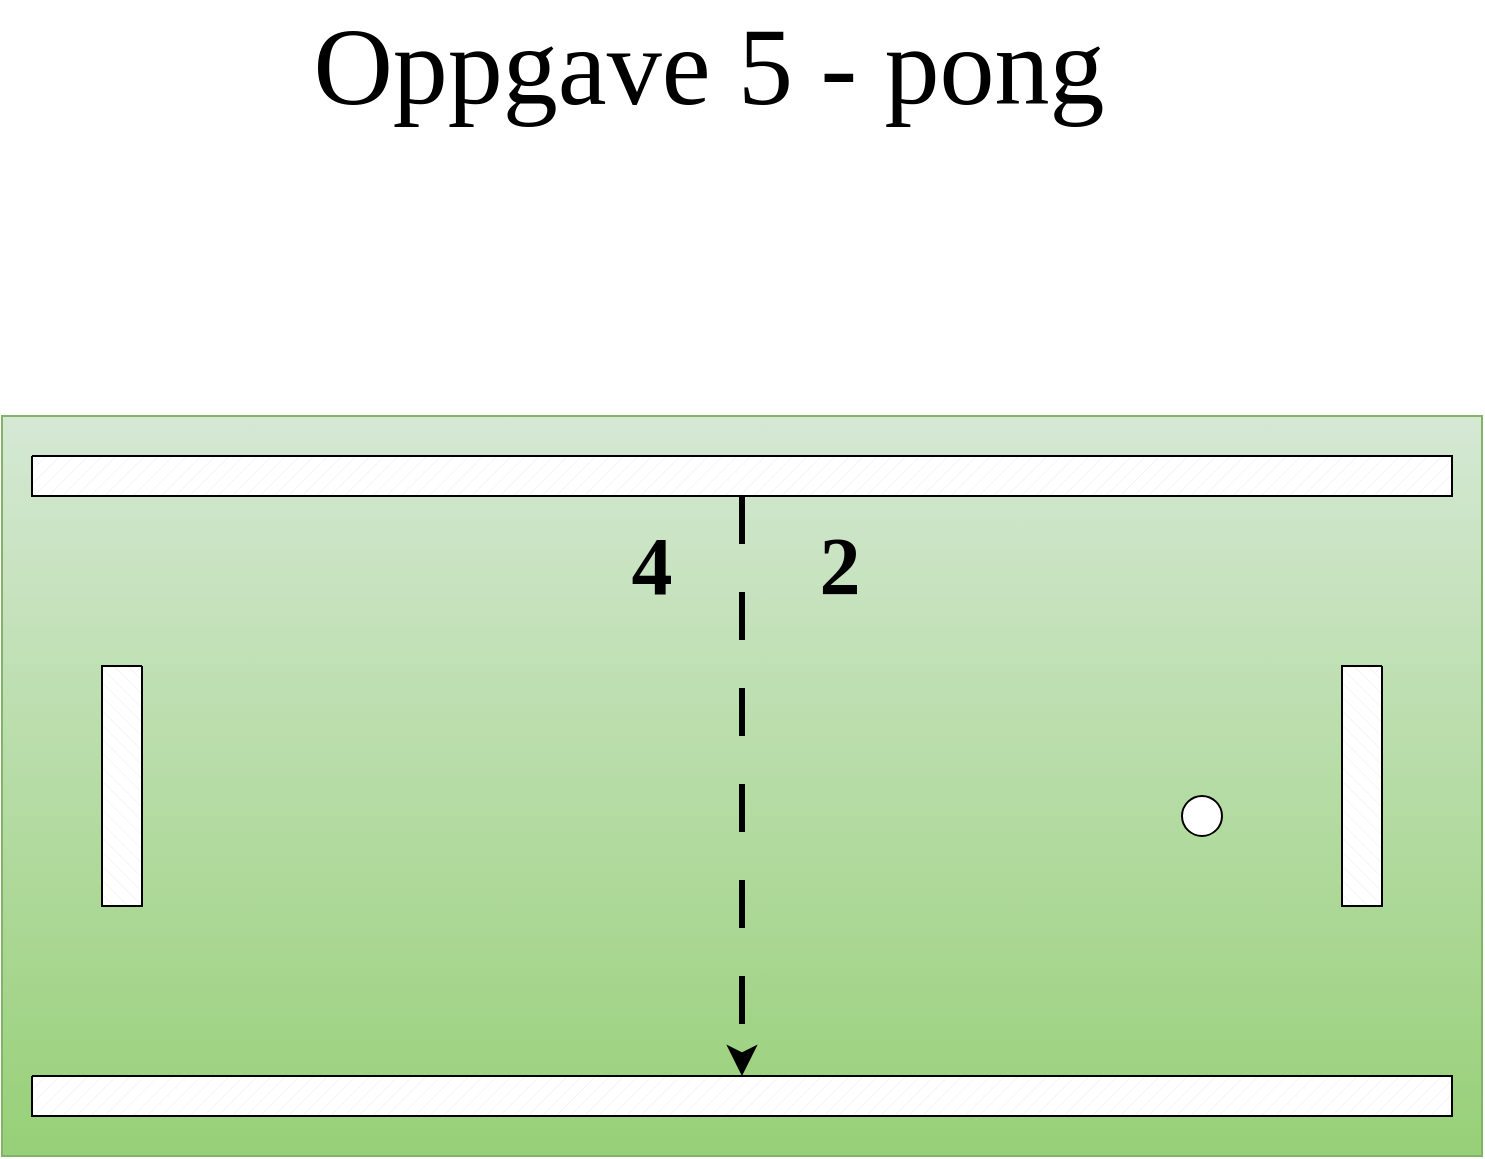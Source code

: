 <mxfile version="22.1.2" type="device" pages="2">
  <diagram id="SGL8RjGbKDDyJL40KzJ3" name="Skisse">
    <mxGraphModel dx="1590" dy="1212" grid="1" gridSize="10" guides="1" tooltips="1" connect="1" arrows="1" fold="1" page="1" pageScale="1" pageWidth="827" pageHeight="1169" math="0" shadow="0">
      <root>
        <mxCell id="0" />
        <mxCell id="1" parent="0" />
        <mxCell id="DZYke06Kui_ypfYTrmYR-1" value="" style="verticalLabelPosition=bottom;verticalAlign=top;html=1;shape=mxgraph.basic.rect;fillColor2=none;strokeWidth=1;size=20;indent=5;fillColor=#d5e8d4;gradientColor=#97d077;strokeColor=#82b366;" vertex="1" parent="1">
          <mxGeometry x="60" y="350" width="740" height="370" as="geometry" />
        </mxCell>
        <mxCell id="DZYke06Kui_ypfYTrmYR-6" value="" style="verticalLabelPosition=bottom;verticalAlign=top;html=1;shape=mxgraph.basic.patternFillRect;fillStyle=diag;step=5;fillStrokeWidth=0.2;fillStrokeColor=#dddddd;rotation=90;" vertex="1" parent="1">
          <mxGeometry x="60" y="525" width="120" height="20" as="geometry" />
        </mxCell>
        <mxCell id="DZYke06Kui_ypfYTrmYR-7" value="" style="verticalLabelPosition=bottom;verticalAlign=top;html=1;shape=mxgraph.basic.patternFillRect;fillStyle=diag;step=5;fillStrokeWidth=0.2;fillStrokeColor=#dddddd;rotation=90;" vertex="1" parent="1">
          <mxGeometry x="680" y="525" width="120" height="20" as="geometry" />
        </mxCell>
        <mxCell id="DZYke06Kui_ypfYTrmYR-8" value="" style="verticalLabelPosition=bottom;verticalAlign=top;html=1;shape=mxgraph.basic.patternFillRect;fillStyle=diag;step=5;fillStrokeWidth=0.2;fillStrokeColor=#dddddd;rotation=0;" vertex="1" parent="1">
          <mxGeometry x="75" y="370" width="710" height="20" as="geometry" />
        </mxCell>
        <mxCell id="DZYke06Kui_ypfYTrmYR-10" value="" style="verticalLabelPosition=bottom;verticalAlign=top;html=1;shape=mxgraph.basic.patternFillRect;fillStyle=diag;step=5;fillStrokeWidth=0.2;fillStrokeColor=#dddddd;rotation=0;" vertex="1" parent="1">
          <mxGeometry x="75" y="680" width="710" height="20" as="geometry" />
        </mxCell>
        <mxCell id="DZYke06Kui_ypfYTrmYR-11" value="" style="edgeStyle=none;orthogonalLoop=1;jettySize=auto;html=1;rounded=0;exitX=0.5;exitY=1;exitDx=0;exitDy=0;exitPerimeter=0;entryX=0.5;entryY=0;entryDx=0;entryDy=0;entryPerimeter=0;dashed=1;dashPattern=8 8;strokeWidth=3;" edge="1" parent="1" source="DZYke06Kui_ypfYTrmYR-8" target="DZYke06Kui_ypfYTrmYR-10">
          <mxGeometry width="80" relative="1" as="geometry">
            <mxPoint x="350" y="560" as="sourcePoint" />
            <mxPoint x="430" y="560" as="targetPoint" />
            <Array as="points" />
          </mxGeometry>
        </mxCell>
        <mxCell id="DZYke06Kui_ypfYTrmYR-12" value="" style="ellipse;whiteSpace=wrap;html=1;aspect=fixed;" vertex="1" parent="1">
          <mxGeometry x="650" y="540" width="20" height="20" as="geometry" />
        </mxCell>
        <mxCell id="DZYke06Kui_ypfYTrmYR-14" value="&lt;h1&gt;&lt;font face=&quot;Verdana&quot; style=&quot;font-size: 41px;&quot;&gt;4&lt;/font&gt;&lt;/h1&gt;" style="text;strokeColor=none;align=center;fillColor=none;html=1;verticalAlign=middle;whiteSpace=wrap;rounded=0;strokeWidth=6;" vertex="1" parent="1">
          <mxGeometry x="320" y="380" width="130" height="90" as="geometry" />
        </mxCell>
        <mxCell id="DZYke06Kui_ypfYTrmYR-15" value="&lt;h1&gt;&lt;font face=&quot;Verdana&quot; style=&quot;font-size: 41px;&quot;&gt;2&lt;/font&gt;&lt;/h1&gt;" style="text;strokeColor=none;align=center;fillColor=none;html=1;verticalAlign=middle;whiteSpace=wrap;rounded=0;strokeWidth=6;" vertex="1" parent="1">
          <mxGeometry x="414" y="380" width="130" height="90" as="geometry" />
        </mxCell>
        <mxCell id="DZYke06Kui_ypfYTrmYR-16" value="&lt;font face=&quot;Times New Roman&quot; style=&quot;font-size: 55px;&quot;&gt;Oppgave 5 - pong&lt;/font&gt;" style="text;strokeColor=none;align=center;fillColor=none;html=1;verticalAlign=middle;whiteSpace=wrap;rounded=0;" vertex="1" parent="1">
          <mxGeometry x="146" y="160" width="535" height="30" as="geometry" />
        </mxCell>
      </root>
    </mxGraphModel>
  </diagram>
  <diagram name="UML - diagram" id="lBacWWPfypvRSioVTDSG">
    <mxGraphModel dx="158" dy="415" grid="1" gridSize="10" guides="1" tooltips="1" connect="1" arrows="1" fold="1" page="1" pageScale="1" pageWidth="827" pageHeight="1169" math="0" shadow="0">
      <root>
        <mxCell id="0" />
        <mxCell id="1" parent="0" />
        <mxCell id="qqWZIFUqLjMBW8dxAF-R-1" value="Spill" style="swimlane;fontStyle=1;align=center;verticalAlign=top;childLayout=stackLayout;horizontal=1;startSize=26;horizontalStack=0;resizeParent=1;resizeParentMax=0;resizeLast=0;collapsible=1;marginBottom=0;whiteSpace=wrap;html=1;" vertex="1" parent="1">
          <mxGeometry x="310" y="120" width="160" height="240" as="geometry" />
        </mxCell>
        <mxCell id="qqWZIFUqLjMBW8dxAF-R-2" value="+ spiller1: Spiller&lt;br&gt;+ spiller2: Spiller&lt;br&gt;+ baller: Liste &amp;lt;Ball&amp;gt;&lt;br&gt;+ poeng_spiller1: int&lt;br&gt;+ poeng_spiller2: int" style="text;strokeColor=none;fillColor=none;align=left;verticalAlign=top;spacingLeft=4;spacingRight=4;overflow=hidden;rotatable=0;points=[[0,0.5],[1,0.5]];portConstraint=eastwest;whiteSpace=wrap;html=1;" vertex="1" parent="qqWZIFUqLjMBW8dxAF-R-1">
          <mxGeometry y="26" width="160" height="104" as="geometry" />
        </mxCell>
        <mxCell id="qqWZIFUqLjMBW8dxAF-R-3" value="" style="line;strokeWidth=1;fillColor=none;align=left;verticalAlign=middle;spacingTop=-1;spacingLeft=3;spacingRight=3;rotatable=0;labelPosition=right;points=[];portConstraint=eastwest;strokeColor=inherit;" vertex="1" parent="qqWZIFUqLjMBW8dxAF-R-1">
          <mxGeometry y="130" width="160" height="8" as="geometry" />
        </mxCell>
        <mxCell id="qqWZIFUqLjMBW8dxAF-R-4" value="+ start_spill (): void&lt;br&gt;+ oppdater_spill (): void&lt;br&gt;+ tegn_spill (): void&lt;br&gt;+ håndter_inndata (spiller, inndata) : void&lt;br&gt;+ tilbakestill_ball () : void" style="text;strokeColor=none;fillColor=none;align=left;verticalAlign=top;spacingLeft=4;spacingRight=4;overflow=hidden;rotatable=0;points=[[0,0.5],[1,0.5]];portConstraint=eastwest;whiteSpace=wrap;html=1;" vertex="1" parent="qqWZIFUqLjMBW8dxAF-R-1">
          <mxGeometry y="138" width="160" height="102" as="geometry" />
        </mxCell>
        <mxCell id="qqWZIFUqLjMBW8dxAF-R-5" value="Spiller" style="swimlane;fontStyle=1;align=center;verticalAlign=top;childLayout=stackLayout;horizontal=1;startSize=26;horizontalStack=0;resizeParent=1;resizeParentMax=0;resizeLast=0;collapsible=1;marginBottom=0;whiteSpace=wrap;html=1;" vertex="1" parent="1">
          <mxGeometry x="100" y="400" width="160" height="120" as="geometry" />
        </mxCell>
        <mxCell id="qqWZIFUqLjMBW8dxAF-R-6" value="- racket_posisjon: int&lt;br&gt;- poeng: int" style="text;strokeColor=none;fillColor=none;align=left;verticalAlign=top;spacingLeft=4;spacingRight=4;overflow=hidden;rotatable=0;points=[[0,0.5],[1,0.5]];portConstraint=eastwest;whiteSpace=wrap;html=1;" vertex="1" parent="qqWZIFUqLjMBW8dxAF-R-5">
          <mxGeometry y="26" width="160" height="44" as="geometry" />
        </mxCell>
        <mxCell id="qqWZIFUqLjMBW8dxAF-R-7" value="" style="line;strokeWidth=1;fillColor=none;align=left;verticalAlign=middle;spacingTop=-1;spacingLeft=3;spacingRight=3;rotatable=0;labelPosition=right;points=[];portConstraint=eastwest;strokeColor=inherit;" vertex="1" parent="qqWZIFUqLjMBW8dxAF-R-5">
          <mxGeometry y="70" width="160" height="8" as="geometry" />
        </mxCell>
        <mxCell id="qqWZIFUqLjMBW8dxAF-R-8" value="+ flytt_opp (): void&lt;br&gt;+ flytt_ned (): void" style="text;strokeColor=none;fillColor=none;align=left;verticalAlign=top;spacingLeft=4;spacingRight=4;overflow=hidden;rotatable=0;points=[[0,0.5],[1,0.5]];portConstraint=eastwest;whiteSpace=wrap;html=1;" vertex="1" parent="qqWZIFUqLjMBW8dxAF-R-5">
          <mxGeometry y="78" width="160" height="42" as="geometry" />
        </mxCell>
        <mxCell id="qqWZIFUqLjMBW8dxAF-R-9" value="Ball" style="swimlane;fontStyle=1;align=center;verticalAlign=top;childLayout=stackLayout;horizontal=1;startSize=26;horizontalStack=0;resizeParent=1;resizeParentMax=0;resizeLast=0;collapsible=1;marginBottom=0;whiteSpace=wrap;html=1;" vertex="1" parent="1">
          <mxGeometry x="510" y="400" width="160" height="130" as="geometry" />
        </mxCell>
        <mxCell id="qqWZIFUqLjMBW8dxAF-R-10" value="- posisjon: int&lt;br&gt;- hastighet: int" style="text;strokeColor=none;fillColor=none;align=left;verticalAlign=top;spacingLeft=4;spacingRight=4;overflow=hidden;rotatable=0;points=[[0,0.5],[1,0.5]];portConstraint=eastwest;whiteSpace=wrap;html=1;" vertex="1" parent="qqWZIFUqLjMBW8dxAF-R-9">
          <mxGeometry y="26" width="160" height="54" as="geometry" />
        </mxCell>
        <mxCell id="qqWZIFUqLjMBW8dxAF-R-11" value="" style="line;strokeWidth=1;fillColor=none;align=left;verticalAlign=middle;spacingTop=-1;spacingLeft=3;spacingRight=3;rotatable=0;labelPosition=right;points=[];portConstraint=eastwest;strokeColor=inherit;" vertex="1" parent="qqWZIFUqLjMBW8dxAF-R-9">
          <mxGeometry y="80" width="160" height="8" as="geometry" />
        </mxCell>
        <mxCell id="qqWZIFUqLjMBW8dxAF-R-12" value="+ flytt (): void" style="text;strokeColor=none;fillColor=none;align=left;verticalAlign=top;spacingLeft=4;spacingRight=4;overflow=hidden;rotatable=0;points=[[0,0.5],[1,0.5]];portConstraint=eastwest;whiteSpace=wrap;html=1;" vertex="1" parent="qqWZIFUqLjMBW8dxAF-R-9">
          <mxGeometry y="88" width="160" height="42" as="geometry" />
        </mxCell>
      </root>
    </mxGraphModel>
  </diagram>
</mxfile>
